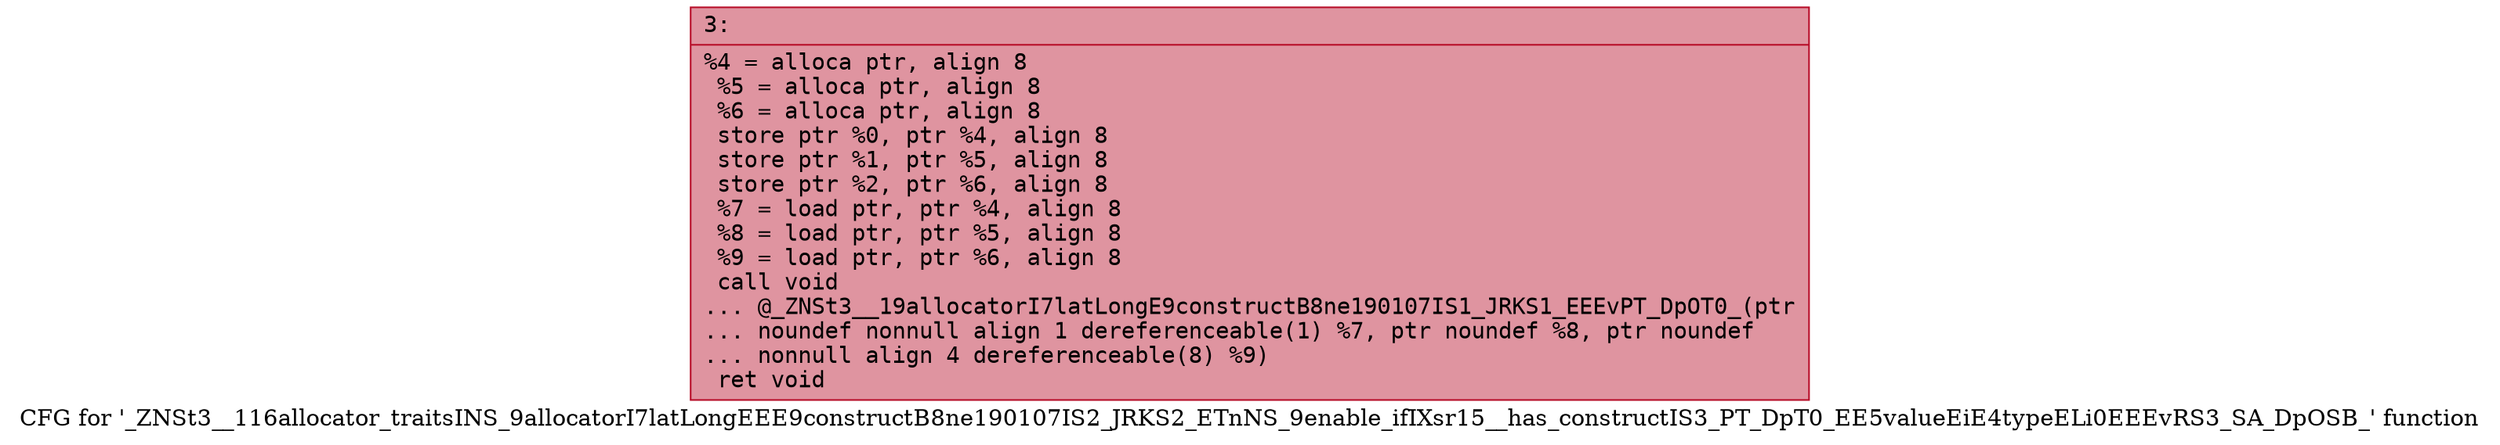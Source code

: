 digraph "CFG for '_ZNSt3__116allocator_traitsINS_9allocatorI7latLongEEE9constructB8ne190107IS2_JRKS2_ETnNS_9enable_ifIXsr15__has_constructIS3_PT_DpT0_EE5valueEiE4typeELi0EEEvRS3_SA_DpOSB_' function" {
	label="CFG for '_ZNSt3__116allocator_traitsINS_9allocatorI7latLongEEE9constructB8ne190107IS2_JRKS2_ETnNS_9enable_ifIXsr15__has_constructIS3_PT_DpT0_EE5valueEiE4typeELi0EEEvRS3_SA_DpOSB_' function";

	Node0x600001760d70 [shape=record,color="#b70d28ff", style=filled, fillcolor="#b70d2870" fontname="Courier",label="{3:\l|  %4 = alloca ptr, align 8\l  %5 = alloca ptr, align 8\l  %6 = alloca ptr, align 8\l  store ptr %0, ptr %4, align 8\l  store ptr %1, ptr %5, align 8\l  store ptr %2, ptr %6, align 8\l  %7 = load ptr, ptr %4, align 8\l  %8 = load ptr, ptr %5, align 8\l  %9 = load ptr, ptr %6, align 8\l  call void\l... @_ZNSt3__19allocatorI7latLongE9constructB8ne190107IS1_JRKS1_EEEvPT_DpOT0_(ptr\l... noundef nonnull align 1 dereferenceable(1) %7, ptr noundef %8, ptr noundef\l... nonnull align 4 dereferenceable(8) %9)\l  ret void\l}"];
}

